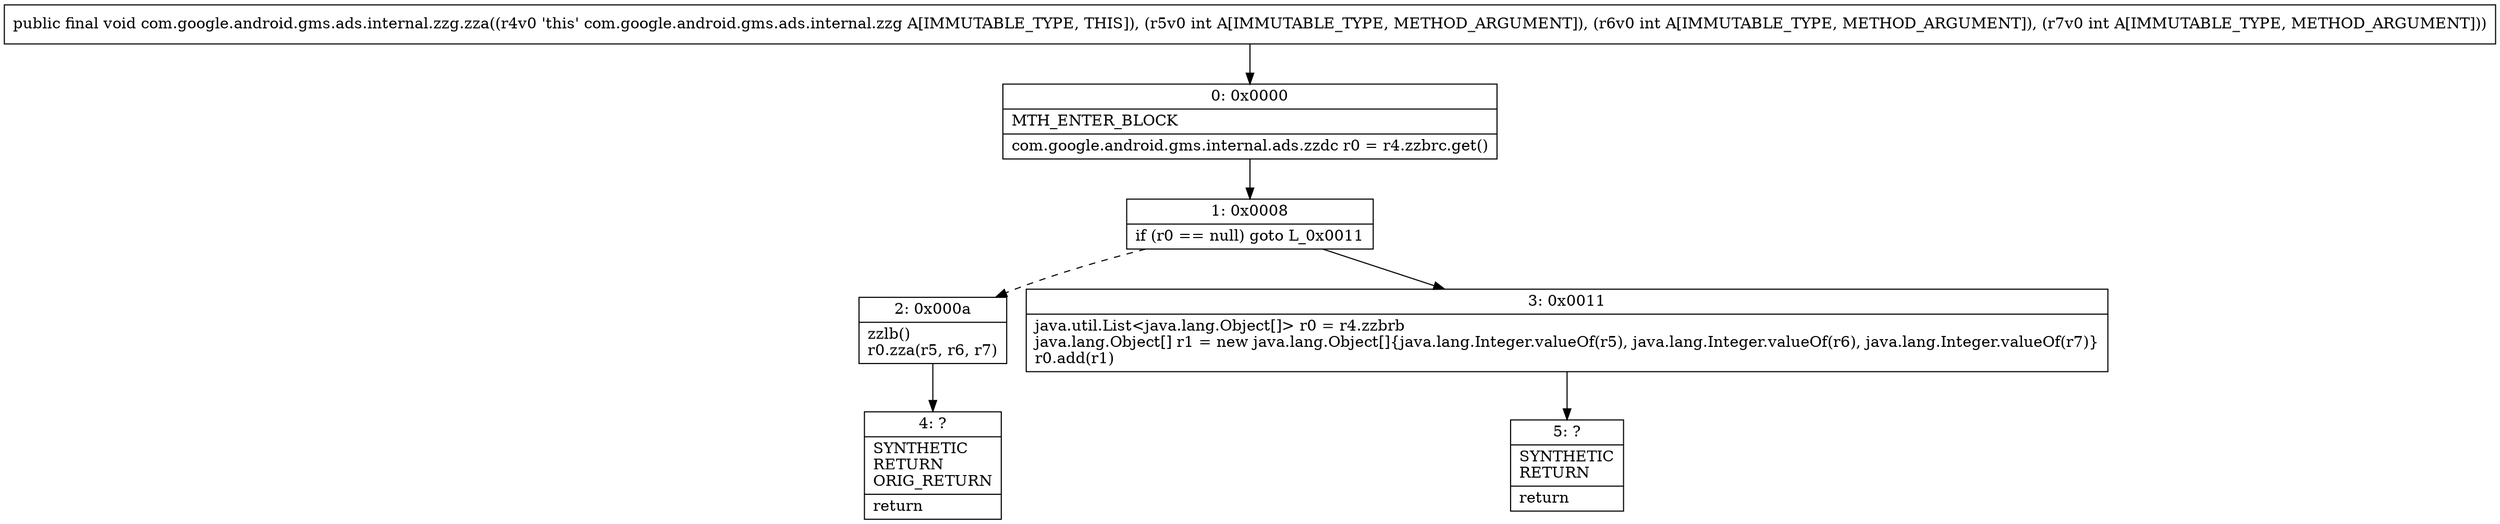 digraph "CFG forcom.google.android.gms.ads.internal.zzg.zza(III)V" {
Node_0 [shape=record,label="{0\:\ 0x0000|MTH_ENTER_BLOCK\l|com.google.android.gms.internal.ads.zzdc r0 = r4.zzbrc.get()\l}"];
Node_1 [shape=record,label="{1\:\ 0x0008|if (r0 == null) goto L_0x0011\l}"];
Node_2 [shape=record,label="{2\:\ 0x000a|zzlb()\lr0.zza(r5, r6, r7)\l}"];
Node_3 [shape=record,label="{3\:\ 0x0011|java.util.List\<java.lang.Object[]\> r0 = r4.zzbrb\ljava.lang.Object[] r1 = new java.lang.Object[]\{java.lang.Integer.valueOf(r5), java.lang.Integer.valueOf(r6), java.lang.Integer.valueOf(r7)\}\lr0.add(r1)\l}"];
Node_4 [shape=record,label="{4\:\ ?|SYNTHETIC\lRETURN\lORIG_RETURN\l|return\l}"];
Node_5 [shape=record,label="{5\:\ ?|SYNTHETIC\lRETURN\l|return\l}"];
MethodNode[shape=record,label="{public final void com.google.android.gms.ads.internal.zzg.zza((r4v0 'this' com.google.android.gms.ads.internal.zzg A[IMMUTABLE_TYPE, THIS]), (r5v0 int A[IMMUTABLE_TYPE, METHOD_ARGUMENT]), (r6v0 int A[IMMUTABLE_TYPE, METHOD_ARGUMENT]), (r7v0 int A[IMMUTABLE_TYPE, METHOD_ARGUMENT])) }"];
MethodNode -> Node_0;
Node_0 -> Node_1;
Node_1 -> Node_2[style=dashed];
Node_1 -> Node_3;
Node_2 -> Node_4;
Node_3 -> Node_5;
}

